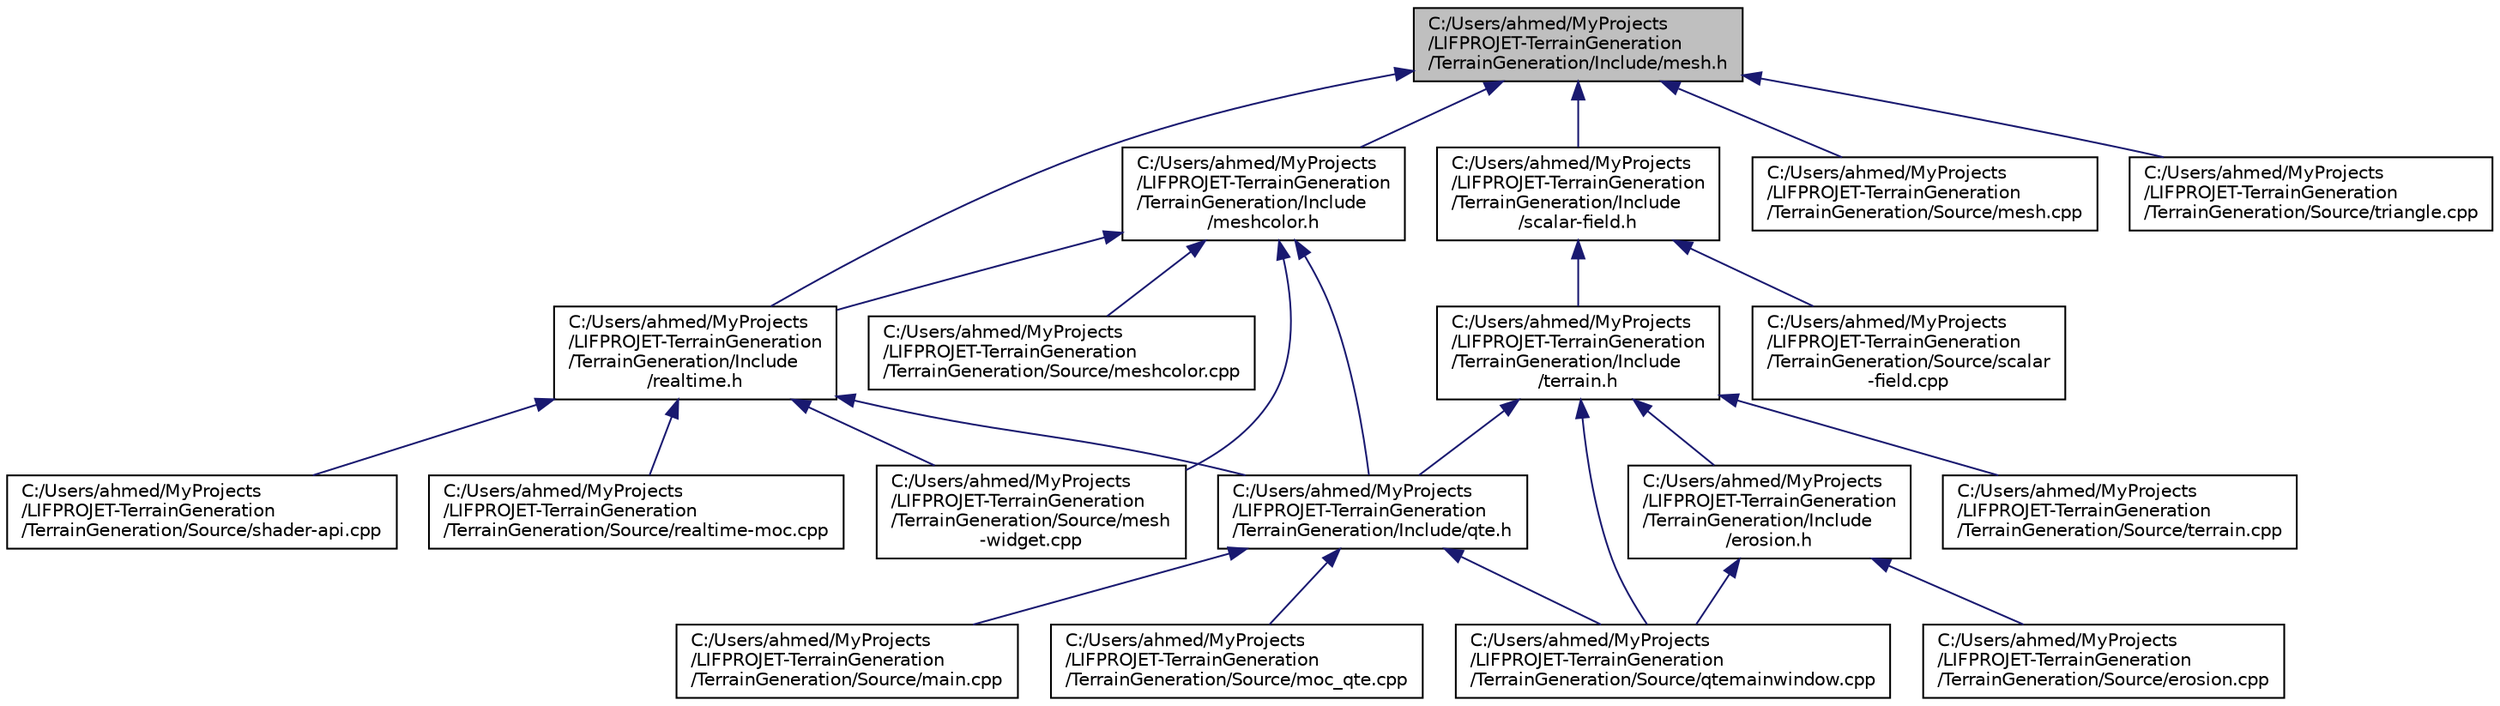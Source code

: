 digraph "C:/Users/ahmed/MyProjects/LIFPROJET-TerrainGeneration/TerrainGeneration/Include/mesh.h"
{
 // LATEX_PDF_SIZE
  edge [fontname="Helvetica",fontsize="10",labelfontname="Helvetica",labelfontsize="10"];
  node [fontname="Helvetica",fontsize="10",shape=record];
  Node1 [label="C:/Users/ahmed/MyProjects\l/LIFPROJET-TerrainGeneration\l/TerrainGeneration/Include/mesh.h",height=0.2,width=0.4,color="black", fillcolor="grey75", style="filled", fontcolor="black",tooltip=" "];
  Node1 -> Node2 [dir="back",color="midnightblue",fontsize="10",style="solid",fontname="Helvetica"];
  Node2 [label="C:/Users/ahmed/MyProjects\l/LIFPROJET-TerrainGeneration\l/TerrainGeneration/Include\l/meshcolor.h",height=0.2,width=0.4,color="black", fillcolor="white", style="filled",URL="$meshcolor_8h.html",tooltip=" "];
  Node2 -> Node3 [dir="back",color="midnightblue",fontsize="10",style="solid",fontname="Helvetica"];
  Node3 [label="C:/Users/ahmed/MyProjects\l/LIFPROJET-TerrainGeneration\l/TerrainGeneration/Include/qte.h",height=0.2,width=0.4,color="black", fillcolor="white", style="filled",URL="$qte_8h.html",tooltip=" "];
  Node3 -> Node4 [dir="back",color="midnightblue",fontsize="10",style="solid",fontname="Helvetica"];
  Node4 [label="C:/Users/ahmed/MyProjects\l/LIFPROJET-TerrainGeneration\l/TerrainGeneration/Source/main.cpp",height=0.2,width=0.4,color="black", fillcolor="white", style="filled",URL="$main_8cpp.html",tooltip=" "];
  Node3 -> Node5 [dir="back",color="midnightblue",fontsize="10",style="solid",fontname="Helvetica"];
  Node5 [label="C:/Users/ahmed/MyProjects\l/LIFPROJET-TerrainGeneration\l/TerrainGeneration/Source/moc_qte.cpp",height=0.2,width=0.4,color="black", fillcolor="white", style="filled",URL="$moc__qte_8cpp.html",tooltip=" "];
  Node3 -> Node6 [dir="back",color="midnightblue",fontsize="10",style="solid",fontname="Helvetica"];
  Node6 [label="C:/Users/ahmed/MyProjects\l/LIFPROJET-TerrainGeneration\l/TerrainGeneration/Source/qtemainwindow.cpp",height=0.2,width=0.4,color="black", fillcolor="white", style="filled",URL="$qtemainwindow_8cpp.html",tooltip=" "];
  Node2 -> Node7 [dir="back",color="midnightblue",fontsize="10",style="solid",fontname="Helvetica"];
  Node7 [label="C:/Users/ahmed/MyProjects\l/LIFPROJET-TerrainGeneration\l/TerrainGeneration/Include\l/realtime.h",height=0.2,width=0.4,color="black", fillcolor="white", style="filled",URL="$realtime_8h.html",tooltip=" "];
  Node7 -> Node3 [dir="back",color="midnightblue",fontsize="10",style="solid",fontname="Helvetica"];
  Node7 -> Node8 [dir="back",color="midnightblue",fontsize="10",style="solid",fontname="Helvetica"];
  Node8 [label="C:/Users/ahmed/MyProjects\l/LIFPROJET-TerrainGeneration\l/TerrainGeneration/Source/mesh\l-widget.cpp",height=0.2,width=0.4,color="black", fillcolor="white", style="filled",URL="$mesh-widget_8cpp.html",tooltip=" "];
  Node7 -> Node9 [dir="back",color="midnightblue",fontsize="10",style="solid",fontname="Helvetica"];
  Node9 [label="C:/Users/ahmed/MyProjects\l/LIFPROJET-TerrainGeneration\l/TerrainGeneration/Source/realtime-moc.cpp",height=0.2,width=0.4,color="black", fillcolor="white", style="filled",URL="$realtime-moc_8cpp.html",tooltip=" "];
  Node7 -> Node10 [dir="back",color="midnightblue",fontsize="10",style="solid",fontname="Helvetica"];
  Node10 [label="C:/Users/ahmed/MyProjects\l/LIFPROJET-TerrainGeneration\l/TerrainGeneration/Source/shader-api.cpp",height=0.2,width=0.4,color="black", fillcolor="white", style="filled",URL="$shader-api_8cpp.html",tooltip=" "];
  Node2 -> Node8 [dir="back",color="midnightblue",fontsize="10",style="solid",fontname="Helvetica"];
  Node2 -> Node11 [dir="back",color="midnightblue",fontsize="10",style="solid",fontname="Helvetica"];
  Node11 [label="C:/Users/ahmed/MyProjects\l/LIFPROJET-TerrainGeneration\l/TerrainGeneration/Source/meshcolor.cpp",height=0.2,width=0.4,color="black", fillcolor="white", style="filled",URL="$meshcolor_8cpp.html",tooltip=" "];
  Node1 -> Node7 [dir="back",color="midnightblue",fontsize="10",style="solid",fontname="Helvetica"];
  Node1 -> Node12 [dir="back",color="midnightblue",fontsize="10",style="solid",fontname="Helvetica"];
  Node12 [label="C:/Users/ahmed/MyProjects\l/LIFPROJET-TerrainGeneration\l/TerrainGeneration/Include\l/scalar-field.h",height=0.2,width=0.4,color="black", fillcolor="white", style="filled",URL="$scalar-field_8h.html",tooltip=" "];
  Node12 -> Node13 [dir="back",color="midnightblue",fontsize="10",style="solid",fontname="Helvetica"];
  Node13 [label="C:/Users/ahmed/MyProjects\l/LIFPROJET-TerrainGeneration\l/TerrainGeneration/Include\l/terrain.h",height=0.2,width=0.4,color="black", fillcolor="white", style="filled",URL="$terrain_8h.html",tooltip=" "];
  Node13 -> Node14 [dir="back",color="midnightblue",fontsize="10",style="solid",fontname="Helvetica"];
  Node14 [label="C:/Users/ahmed/MyProjects\l/LIFPROJET-TerrainGeneration\l/TerrainGeneration/Include\l/erosion.h",height=0.2,width=0.4,color="black", fillcolor="white", style="filled",URL="$erosion_8h.html",tooltip=" "];
  Node14 -> Node15 [dir="back",color="midnightblue",fontsize="10",style="solid",fontname="Helvetica"];
  Node15 [label="C:/Users/ahmed/MyProjects\l/LIFPROJET-TerrainGeneration\l/TerrainGeneration/Source/erosion.cpp",height=0.2,width=0.4,color="black", fillcolor="white", style="filled",URL="$erosion_8cpp.html",tooltip=" "];
  Node14 -> Node6 [dir="back",color="midnightblue",fontsize="10",style="solid",fontname="Helvetica"];
  Node13 -> Node3 [dir="back",color="midnightblue",fontsize="10",style="solid",fontname="Helvetica"];
  Node13 -> Node6 [dir="back",color="midnightblue",fontsize="10",style="solid",fontname="Helvetica"];
  Node13 -> Node16 [dir="back",color="midnightblue",fontsize="10",style="solid",fontname="Helvetica"];
  Node16 [label="C:/Users/ahmed/MyProjects\l/LIFPROJET-TerrainGeneration\l/TerrainGeneration/Source/terrain.cpp",height=0.2,width=0.4,color="black", fillcolor="white", style="filled",URL="$terrain_8cpp.html",tooltip=" "];
  Node12 -> Node17 [dir="back",color="midnightblue",fontsize="10",style="solid",fontname="Helvetica"];
  Node17 [label="C:/Users/ahmed/MyProjects\l/LIFPROJET-TerrainGeneration\l/TerrainGeneration/Source/scalar\l-field.cpp",height=0.2,width=0.4,color="black", fillcolor="white", style="filled",URL="$scalar-field_8cpp.html",tooltip=" "];
  Node1 -> Node18 [dir="back",color="midnightblue",fontsize="10",style="solid",fontname="Helvetica"];
  Node18 [label="C:/Users/ahmed/MyProjects\l/LIFPROJET-TerrainGeneration\l/TerrainGeneration/Source/mesh.cpp",height=0.2,width=0.4,color="black", fillcolor="white", style="filled",URL="$mesh_8cpp.html",tooltip=" "];
  Node1 -> Node19 [dir="back",color="midnightblue",fontsize="10",style="solid",fontname="Helvetica"];
  Node19 [label="C:/Users/ahmed/MyProjects\l/LIFPROJET-TerrainGeneration\l/TerrainGeneration/Source/triangle.cpp",height=0.2,width=0.4,color="black", fillcolor="white", style="filled",URL="$triangle_8cpp.html",tooltip=" "];
}
